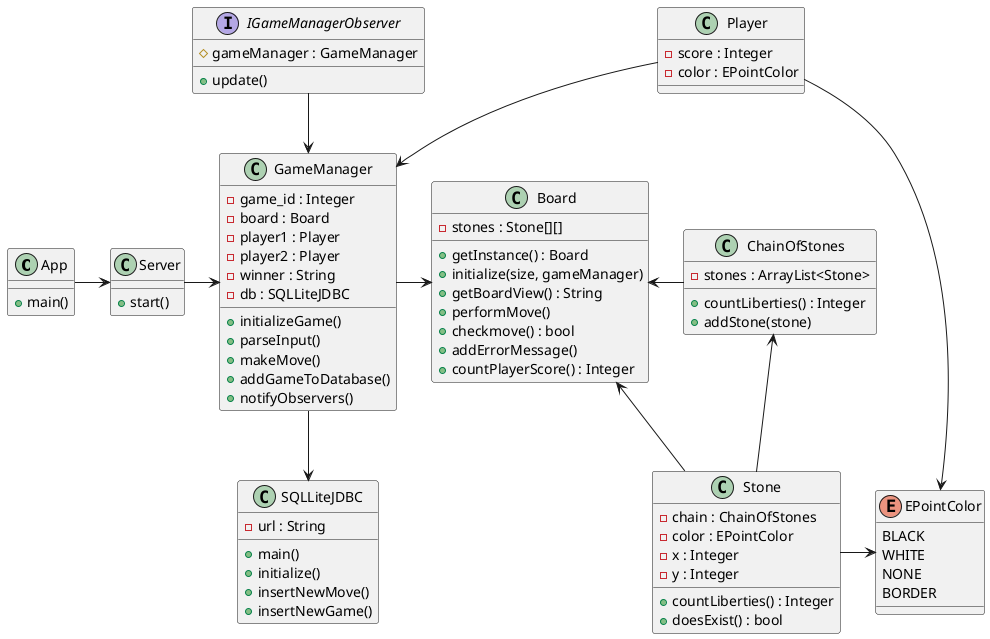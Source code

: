 @startuml
'https://plantuml.com/class-diagram

class App
@startuml
class App {
+main()
}
class Server {
+ start()

}

class GameManager {
- game_id : Integer
- board : Board
- player1 : Player
- player2 : Player
- winner : String
- db : SQLLiteJDBC
+ initializeGame()
+ parseInput()
+makeMove()
+ addGameToDatabase()
+ notifyObservers()

}

class SQLLiteJDBC {
+ main()
+initialize()
+insertNewMove()
+insertNewGame()
- url : String
}

class Board {
 - stones : Stone[][]
 + getInstance() : Board
 + initialize(size, gameManager)
 + getBoardView() : String
 + performMove()
 + checkmove() : bool
 + addErrorMessage()
 + countPlayerScore() : Integer
}

class Player {
- score : Integer
- color : EPointColor

}

enum EPointColor {
BLACK
WHITE
NONE
BORDER
}
interface IGameManagerObserver {
# gameManager : GameManager
+update()
}

class Stone {
- chain : ChainOfStones
- color : EPointColor
- x : Integer
- y : Integer
+ countLiberties() : Integer
+ doesExist() : bool
}

class ChainOfStones {
 - stones : ArrayList<Stone>
 + countLiberties() : Integer
 + addStone(stone)
}

App -> Server
Server -> GameManager

GameManager --> SQLLiteJDBC

GameManager -> Board

IGameManagerObserver --> GameManager

Board <- ChainOfStones

ChainOfStones <-- Stone

Stone -> Board

Player -> EPointColor

Stone -> EPointColor

Player --> GameManager
@enduml